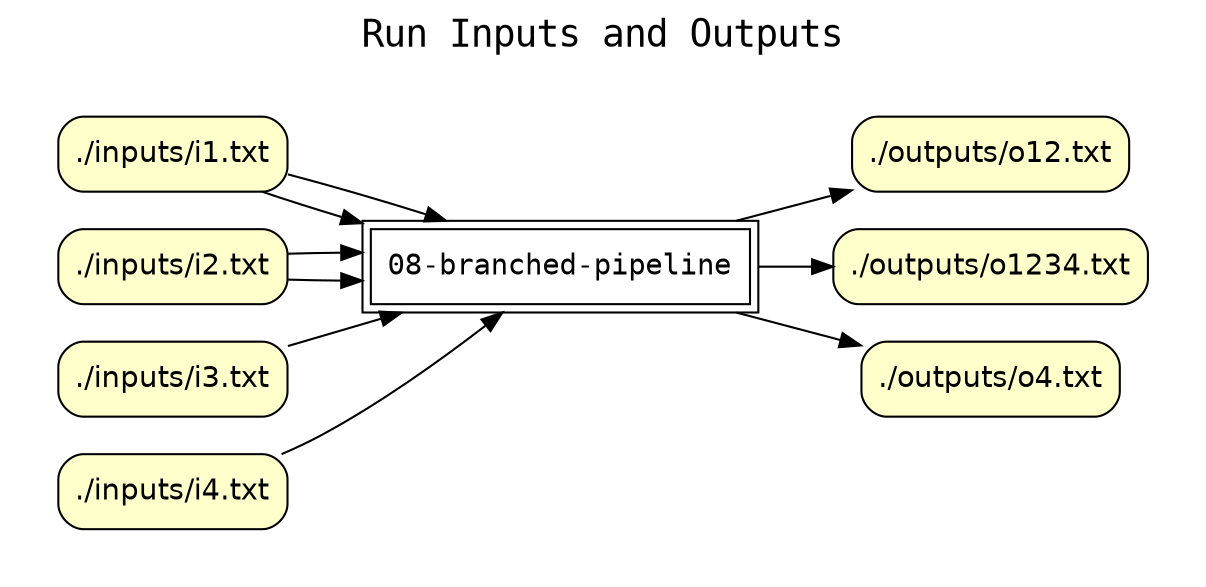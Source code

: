 
digraph wt_run {
rankdir=LR
fontname=Courier; fontsize=18; labelloc=t
label="Run Inputs and Outputs"
node[shape=box style="filled" fillcolor="#FFFFFF" peripheries=2 fontname=Courier]
"08-branched-pipeline"
subgraph cluster_inputs { label=""; color=white; penwidth=0
subgraph cluster_inputs_inner { label=""; color=white
node[shape=box style="rounded,filled" fillcolor="#FFFFCC" peripheries=1 fontname=Helvetica]
"input:./inputs/i1.txt" [label="./inputs/i1.txt"]
"input:./inputs/i2.txt" [label="./inputs/i2.txt"]
"input:./inputs/i1.txt" [label="./inputs/i1.txt"]
"input:./inputs/i2.txt" [label="./inputs/i2.txt"]
"input:./inputs/i3.txt" [label="./inputs/i3.txt"]
"input:./inputs/i4.txt" [label="./inputs/i4.txt"]
}}
subgraph cluster_outputs { label=""; color=white; penwidth=0
subgraph cluster_outputs_inner { label=""; color=white
node[shape=box style="rounded,filled" fillcolor="#FFFFCC" peripheries=1 fontname=Helvetica]
"output:./outputs/o12.txt" [label="./outputs/o12.txt"]
"output:./outputs/o1234.txt" [label="./outputs/o1234.txt"]
"output:./outputs/o4.txt" [label="./outputs/o4.txt"]
}}
"input:./inputs/i1.txt" -> "08-branched-pipeline"
"input:./inputs/i2.txt" -> "08-branched-pipeline"
"input:./inputs/i1.txt" -> "08-branched-pipeline"
"input:./inputs/i2.txt" -> "08-branched-pipeline"
"input:./inputs/i3.txt" -> "08-branched-pipeline"
"input:./inputs/i4.txt" -> "08-branched-pipeline"
"08-branched-pipeline" -> "output:./outputs/o12.txt"
"08-branched-pipeline" -> "output:./outputs/o1234.txt"
"08-branched-pipeline" -> "output:./outputs/o4.txt"
}

